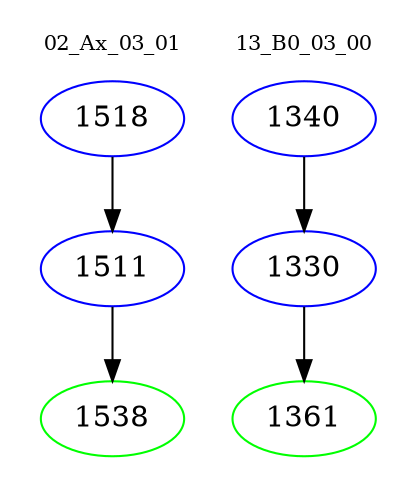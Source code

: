 digraph{
subgraph cluster_0 {
color = white
label = "02_Ax_03_01";
fontsize=10;
T0_1518 [label="1518", color="blue"]
T0_1518 -> T0_1511 [color="black"]
T0_1511 [label="1511", color="blue"]
T0_1511 -> T0_1538 [color="black"]
T0_1538 [label="1538", color="green"]
}
subgraph cluster_1 {
color = white
label = "13_B0_03_00";
fontsize=10;
T1_1340 [label="1340", color="blue"]
T1_1340 -> T1_1330 [color="black"]
T1_1330 [label="1330", color="blue"]
T1_1330 -> T1_1361 [color="black"]
T1_1361 [label="1361", color="green"]
}
}
